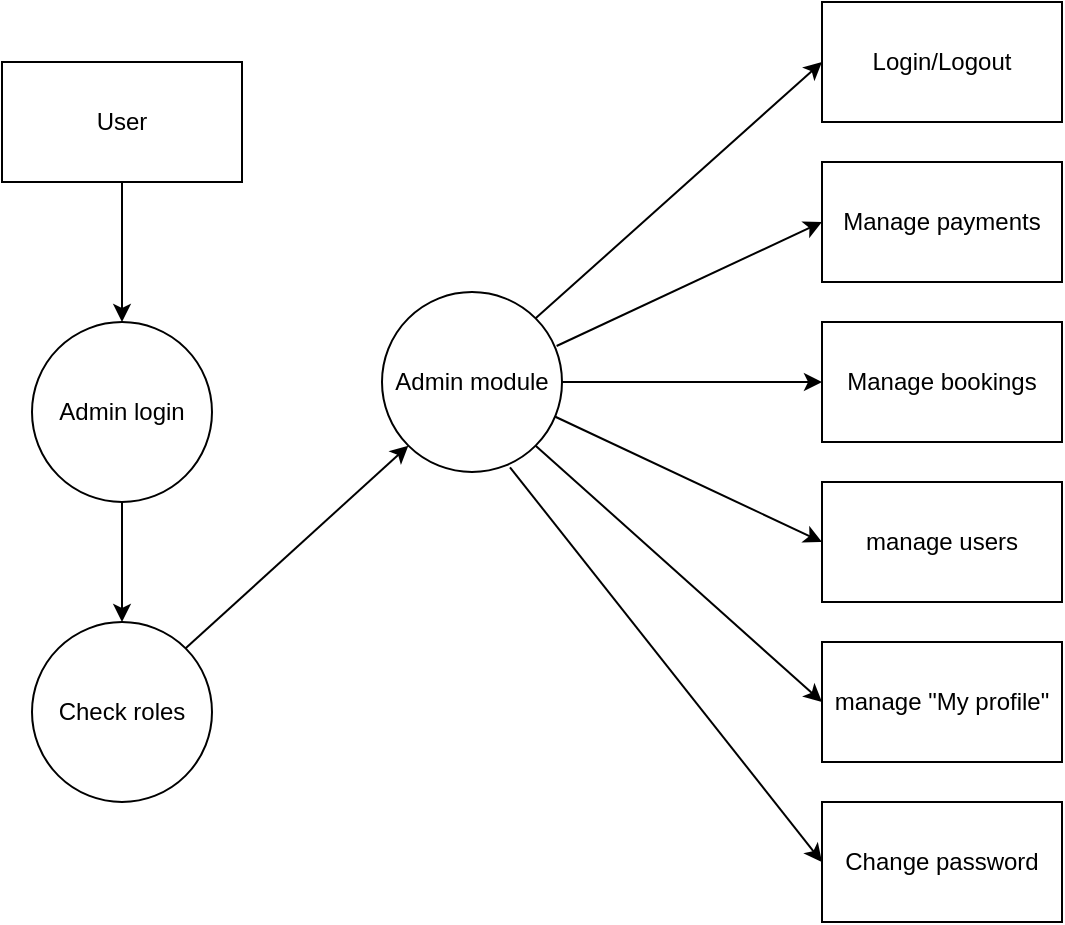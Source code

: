 <mxfile version="21.8.1" type="device">
  <diagram name="Page-1" id="WYL-nPVXkx8Af5mXw2h5">
    <mxGraphModel dx="794" dy="456" grid="1" gridSize="10" guides="1" tooltips="1" connect="1" arrows="1" fold="1" page="1" pageScale="1" pageWidth="827" pageHeight="1169" math="0" shadow="0">
      <root>
        <mxCell id="0" />
        <mxCell id="1" parent="0" />
        <mxCell id="-GDkolLcmKoP9i0T9sj2-1" value="User" style="rounded=0;whiteSpace=wrap;html=1;" vertex="1" parent="1">
          <mxGeometry x="150" y="270" width="120" height="60" as="geometry" />
        </mxCell>
        <mxCell id="-GDkolLcmKoP9i0T9sj2-2" value="Admin login" style="ellipse;whiteSpace=wrap;html=1;aspect=fixed;" vertex="1" parent="1">
          <mxGeometry x="165" y="400" width="90" height="90" as="geometry" />
        </mxCell>
        <mxCell id="-GDkolLcmKoP9i0T9sj2-3" value="Check roles" style="ellipse;whiteSpace=wrap;html=1;aspect=fixed;" vertex="1" parent="1">
          <mxGeometry x="165" y="550" width="90" height="90" as="geometry" />
        </mxCell>
        <mxCell id="-GDkolLcmKoP9i0T9sj2-4" value="Admin module" style="ellipse;whiteSpace=wrap;html=1;aspect=fixed;" vertex="1" parent="1">
          <mxGeometry x="340" y="385" width="90" height="90" as="geometry" />
        </mxCell>
        <mxCell id="-GDkolLcmKoP9i0T9sj2-5" value="Change password" style="rounded=0;whiteSpace=wrap;html=1;" vertex="1" parent="1">
          <mxGeometry x="560" y="640" width="120" height="60" as="geometry" />
        </mxCell>
        <mxCell id="-GDkolLcmKoP9i0T9sj2-6" value="manage &quot;My profile&quot;" style="rounded=0;whiteSpace=wrap;html=1;" vertex="1" parent="1">
          <mxGeometry x="560" y="560" width="120" height="60" as="geometry" />
        </mxCell>
        <mxCell id="-GDkolLcmKoP9i0T9sj2-7" value="manage users" style="rounded=0;whiteSpace=wrap;html=1;" vertex="1" parent="1">
          <mxGeometry x="560" y="480" width="120" height="60" as="geometry" />
        </mxCell>
        <mxCell id="-GDkolLcmKoP9i0T9sj2-8" value="Manage bookings" style="rounded=0;whiteSpace=wrap;html=1;" vertex="1" parent="1">
          <mxGeometry x="560" y="400" width="120" height="60" as="geometry" />
        </mxCell>
        <mxCell id="-GDkolLcmKoP9i0T9sj2-9" value="Manage payments" style="rounded=0;whiteSpace=wrap;html=1;" vertex="1" parent="1">
          <mxGeometry x="560" y="320" width="120" height="60" as="geometry" />
        </mxCell>
        <mxCell id="-GDkolLcmKoP9i0T9sj2-10" value="Login/Logout" style="rounded=0;whiteSpace=wrap;html=1;" vertex="1" parent="1">
          <mxGeometry x="560" y="240" width="120" height="60" as="geometry" />
        </mxCell>
        <mxCell id="-GDkolLcmKoP9i0T9sj2-11" value="" style="endArrow=classic;html=1;rounded=0;entryX=0.5;entryY=0;entryDx=0;entryDy=0;exitX=0.5;exitY=1;exitDx=0;exitDy=0;" edge="1" parent="1" source="-GDkolLcmKoP9i0T9sj2-1" target="-GDkolLcmKoP9i0T9sj2-2">
          <mxGeometry width="50" height="50" relative="1" as="geometry">
            <mxPoint x="380" y="500" as="sourcePoint" />
            <mxPoint x="430" y="450" as="targetPoint" />
          </mxGeometry>
        </mxCell>
        <mxCell id="-GDkolLcmKoP9i0T9sj2-12" value="" style="endArrow=classic;html=1;rounded=0;exitX=0.5;exitY=1;exitDx=0;exitDy=0;entryX=0.5;entryY=0;entryDx=0;entryDy=0;" edge="1" parent="1" source="-GDkolLcmKoP9i0T9sj2-2" target="-GDkolLcmKoP9i0T9sj2-3">
          <mxGeometry width="50" height="50" relative="1" as="geometry">
            <mxPoint x="380" y="500" as="sourcePoint" />
            <mxPoint x="430" y="450" as="targetPoint" />
          </mxGeometry>
        </mxCell>
        <mxCell id="-GDkolLcmKoP9i0T9sj2-13" value="" style="endArrow=classic;html=1;rounded=0;entryX=0;entryY=1;entryDx=0;entryDy=0;exitX=1;exitY=0;exitDx=0;exitDy=0;" edge="1" parent="1" source="-GDkolLcmKoP9i0T9sj2-3" target="-GDkolLcmKoP9i0T9sj2-4">
          <mxGeometry width="50" height="50" relative="1" as="geometry">
            <mxPoint x="380" y="500" as="sourcePoint" />
            <mxPoint x="430" y="450" as="targetPoint" />
          </mxGeometry>
        </mxCell>
        <mxCell id="-GDkolLcmKoP9i0T9sj2-14" value="" style="endArrow=classic;html=1;rounded=0;entryX=0;entryY=0.5;entryDx=0;entryDy=0;exitX=1;exitY=0;exitDx=0;exitDy=0;" edge="1" parent="1" source="-GDkolLcmKoP9i0T9sj2-4" target="-GDkolLcmKoP9i0T9sj2-10">
          <mxGeometry width="50" height="50" relative="1" as="geometry">
            <mxPoint x="380" y="500" as="sourcePoint" />
            <mxPoint x="430" y="450" as="targetPoint" />
          </mxGeometry>
        </mxCell>
        <mxCell id="-GDkolLcmKoP9i0T9sj2-15" value="" style="endArrow=classic;html=1;rounded=0;entryX=0;entryY=0.5;entryDx=0;entryDy=0;exitX=0.97;exitY=0.3;exitDx=0;exitDy=0;exitPerimeter=0;" edge="1" parent="1" source="-GDkolLcmKoP9i0T9sj2-4" target="-GDkolLcmKoP9i0T9sj2-9">
          <mxGeometry width="50" height="50" relative="1" as="geometry">
            <mxPoint x="380" y="500" as="sourcePoint" />
            <mxPoint x="430" y="450" as="targetPoint" />
          </mxGeometry>
        </mxCell>
        <mxCell id="-GDkolLcmKoP9i0T9sj2-16" value="" style="endArrow=classic;html=1;rounded=0;entryX=0;entryY=0.5;entryDx=0;entryDy=0;exitX=1;exitY=0.5;exitDx=0;exitDy=0;" edge="1" parent="1" source="-GDkolLcmKoP9i0T9sj2-4" target="-GDkolLcmKoP9i0T9sj2-8">
          <mxGeometry width="50" height="50" relative="1" as="geometry">
            <mxPoint x="380" y="500" as="sourcePoint" />
            <mxPoint x="430" y="450" as="targetPoint" />
          </mxGeometry>
        </mxCell>
        <mxCell id="-GDkolLcmKoP9i0T9sj2-17" value="" style="endArrow=classic;html=1;rounded=0;entryX=0;entryY=0.5;entryDx=0;entryDy=0;exitX=0.963;exitY=0.693;exitDx=0;exitDy=0;exitPerimeter=0;" edge="1" parent="1" source="-GDkolLcmKoP9i0T9sj2-4" target="-GDkolLcmKoP9i0T9sj2-7">
          <mxGeometry width="50" height="50" relative="1" as="geometry">
            <mxPoint x="380" y="500" as="sourcePoint" />
            <mxPoint x="430" y="450" as="targetPoint" />
          </mxGeometry>
        </mxCell>
        <mxCell id="-GDkolLcmKoP9i0T9sj2-18" value="" style="endArrow=classic;html=1;rounded=0;entryX=0;entryY=0.5;entryDx=0;entryDy=0;exitX=1;exitY=1;exitDx=0;exitDy=0;" edge="1" parent="1" source="-GDkolLcmKoP9i0T9sj2-4" target="-GDkolLcmKoP9i0T9sj2-6">
          <mxGeometry width="50" height="50" relative="1" as="geometry">
            <mxPoint x="380" y="500" as="sourcePoint" />
            <mxPoint x="430" y="450" as="targetPoint" />
          </mxGeometry>
        </mxCell>
        <mxCell id="-GDkolLcmKoP9i0T9sj2-19" value="" style="endArrow=classic;html=1;rounded=0;entryX=0;entryY=0.5;entryDx=0;entryDy=0;exitX=0.711;exitY=0.974;exitDx=0;exitDy=0;exitPerimeter=0;" edge="1" parent="1" source="-GDkolLcmKoP9i0T9sj2-4" target="-GDkolLcmKoP9i0T9sj2-5">
          <mxGeometry width="50" height="50" relative="1" as="geometry">
            <mxPoint x="380" y="500" as="sourcePoint" />
            <mxPoint x="430" y="450" as="targetPoint" />
          </mxGeometry>
        </mxCell>
      </root>
    </mxGraphModel>
  </diagram>
</mxfile>
